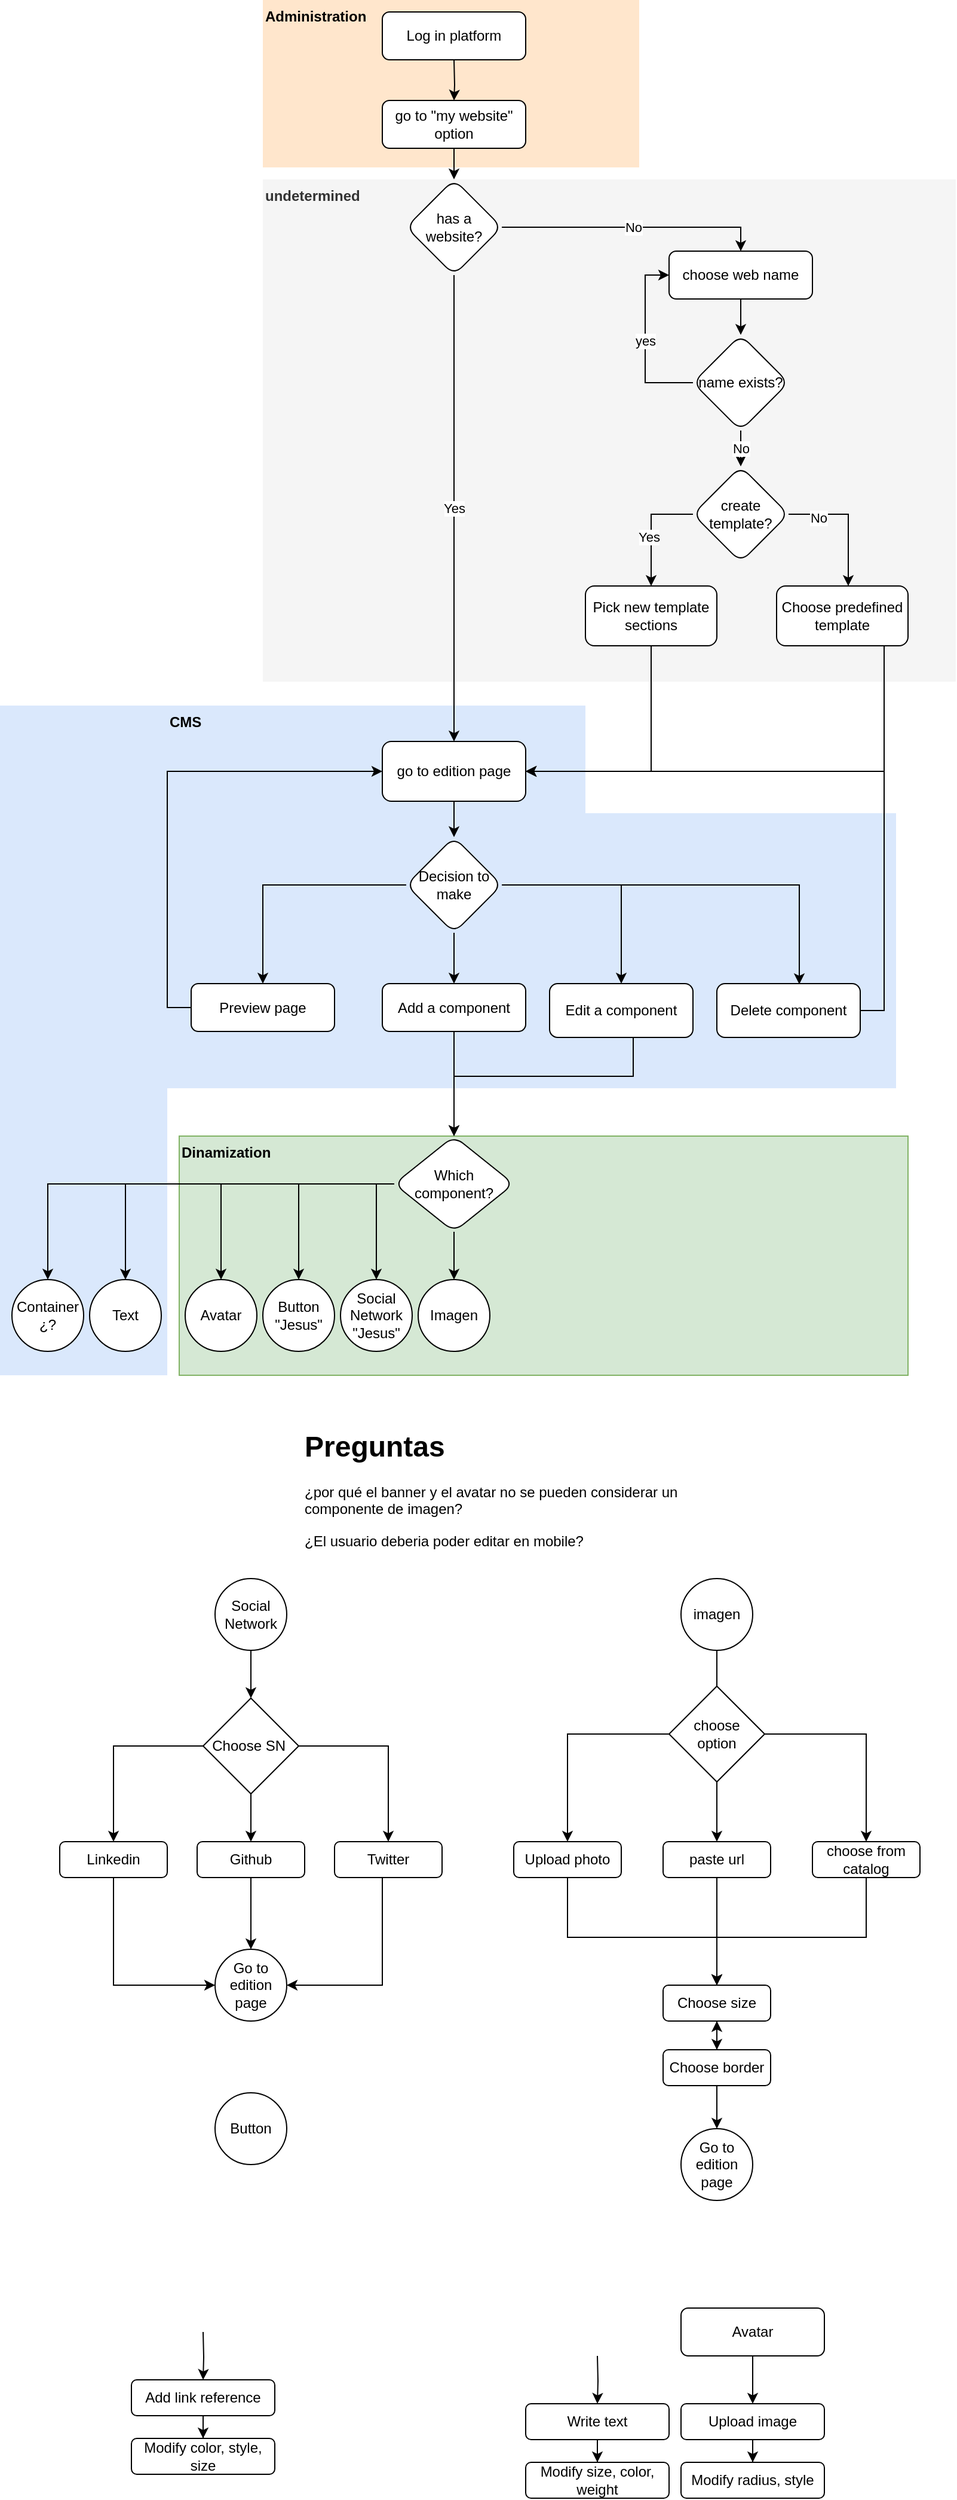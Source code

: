 <mxfile version="15.8.8" type="github">
  <diagram id="C5RBs43oDa-KdzZeNtuy" name="Page-1">
    <mxGraphModel dx="1422" dy="734" grid="1" gridSize="10" guides="1" tooltips="1" connect="1" arrows="1" fold="1" page="1" pageScale="1" pageWidth="827" pageHeight="1169" math="0" shadow="0">
      <root>
        <mxCell id="WIyWlLk6GJQsqaUBKTNV-0" />
        <mxCell id="WIyWlLk6GJQsqaUBKTNV-1" parent="WIyWlLk6GJQsqaUBKTNV-0" />
        <mxCell id="nSpZsTzG5stoaZnQ2TD_-41" value="&lt;b&gt;Dinamization&lt;/b&gt;" style="rounded=0;whiteSpace=wrap;html=1;fillColor=#d5e8d4;strokeColor=#82b366;align=left;verticalAlign=top;" vertex="1" parent="WIyWlLk6GJQsqaUBKTNV-1">
          <mxGeometry x="150" y="960" width="610" height="200" as="geometry" />
        </mxCell>
        <mxCell id="nSpZsTzG5stoaZnQ2TD_-37" value="" style="rounded=0;whiteSpace=wrap;html=1;fillColor=#dae8fc;strokeColor=none;" vertex="1" parent="WIyWlLk6GJQsqaUBKTNV-1">
          <mxGeometry y="600" width="140" height="560" as="geometry" />
        </mxCell>
        <mxCell id="nSpZsTzG5stoaZnQ2TD_-25" value="&lt;b&gt;undetermined&lt;/b&gt;" style="rounded=0;whiteSpace=wrap;html=1;fillColor=#f5f5f5;fontColor=#333333;strokeColor=none;align=left;verticalAlign=top;" vertex="1" parent="WIyWlLk6GJQsqaUBKTNV-1">
          <mxGeometry x="220" y="160" width="580" height="420" as="geometry" />
        </mxCell>
        <mxCell id="nSpZsTzG5stoaZnQ2TD_-23" value="&lt;b&gt;Administration&lt;/b&gt;" style="rounded=0;whiteSpace=wrap;html=1;fillColor=#ffe6cc;strokeColor=none;align=left;verticalAlign=top;" vertex="1" parent="WIyWlLk6GJQsqaUBKTNV-1">
          <mxGeometry x="220" y="10" width="315" height="140" as="geometry" />
        </mxCell>
        <mxCell id="nSpZsTzG5stoaZnQ2TD_-22" value="" style="rounded=0;whiteSpace=wrap;html=1;fillColor=#dae8fc;strokeColor=none;" vertex="1" parent="WIyWlLk6GJQsqaUBKTNV-1">
          <mxGeometry x="140" y="690" width="610" height="230" as="geometry" />
        </mxCell>
        <mxCell id="nSpZsTzG5stoaZnQ2TD_-20" value="&lt;b&gt;CMS&lt;/b&gt;" style="rounded=0;whiteSpace=wrap;html=1;fillColor=#dae8fc;strokeColor=none;align=left;verticalAlign=top;" vertex="1" parent="WIyWlLk6GJQsqaUBKTNV-1">
          <mxGeometry x="140" y="600" width="350" height="100" as="geometry" />
        </mxCell>
        <mxCell id="Tq2GhUnHhjm6bYVwHfbz-4" value="" style="edgeStyle=orthogonalEdgeStyle;rounded=0;orthogonalLoop=1;jettySize=auto;html=1;" parent="WIyWlLk6GJQsqaUBKTNV-1" target="Tq2GhUnHhjm6bYVwHfbz-3" edge="1">
          <mxGeometry relative="1" as="geometry">
            <mxPoint x="380" y="60" as="sourcePoint" />
          </mxGeometry>
        </mxCell>
        <mxCell id="Tq2GhUnHhjm6bYVwHfbz-2" value="Log in platform" style="rounded=1;whiteSpace=wrap;html=1;" parent="WIyWlLk6GJQsqaUBKTNV-1" vertex="1">
          <mxGeometry x="320" y="20" width="120" height="40" as="geometry" />
        </mxCell>
        <mxCell id="Tq2GhUnHhjm6bYVwHfbz-46" value="" style="edgeStyle=orthogonalEdgeStyle;rounded=0;orthogonalLoop=1;jettySize=auto;html=1;" parent="WIyWlLk6GJQsqaUBKTNV-1" source="Tq2GhUnHhjm6bYVwHfbz-3" target="Tq2GhUnHhjm6bYVwHfbz-9" edge="1">
          <mxGeometry relative="1" as="geometry" />
        </mxCell>
        <mxCell id="Tq2GhUnHhjm6bYVwHfbz-3" value="go to &quot;my website&quot; option" style="whiteSpace=wrap;html=1;rounded=1;" parent="WIyWlLk6GJQsqaUBKTNV-1" vertex="1">
          <mxGeometry x="320" y="94" width="120" height="40" as="geometry" />
        </mxCell>
        <mxCell id="Tq2GhUnHhjm6bYVwHfbz-12" value="Yes" style="edgeStyle=orthogonalEdgeStyle;rounded=0;orthogonalLoop=1;jettySize=auto;html=1;" parent="WIyWlLk6GJQsqaUBKTNV-1" source="Tq2GhUnHhjm6bYVwHfbz-9" target="Tq2GhUnHhjm6bYVwHfbz-11" edge="1">
          <mxGeometry relative="1" as="geometry" />
        </mxCell>
        <mxCell id="Tq2GhUnHhjm6bYVwHfbz-14" value="No" style="edgeStyle=orthogonalEdgeStyle;rounded=0;orthogonalLoop=1;jettySize=auto;html=1;entryX=0.5;entryY=0;entryDx=0;entryDy=0;exitX=1;exitY=0.5;exitDx=0;exitDy=0;" parent="WIyWlLk6GJQsqaUBKTNV-1" source="Tq2GhUnHhjm6bYVwHfbz-9" target="Tq2GhUnHhjm6bYVwHfbz-13" edge="1">
          <mxGeometry relative="1" as="geometry">
            <mxPoint x="800" y="240" as="sourcePoint" />
            <Array as="points">
              <mxPoint x="620" y="200" />
            </Array>
          </mxGeometry>
        </mxCell>
        <mxCell id="Tq2GhUnHhjm6bYVwHfbz-9" value="has a website?" style="rhombus;whiteSpace=wrap;html=1;rounded=1;" parent="WIyWlLk6GJQsqaUBKTNV-1" vertex="1">
          <mxGeometry x="340" y="160" width="80" height="80" as="geometry" />
        </mxCell>
        <mxCell id="Tq2GhUnHhjm6bYVwHfbz-38" value="" style="edgeStyle=orthogonalEdgeStyle;rounded=0;orthogonalLoop=1;jettySize=auto;html=1;" parent="WIyWlLk6GJQsqaUBKTNV-1" source="Tq2GhUnHhjm6bYVwHfbz-11" target="Tq2GhUnHhjm6bYVwHfbz-37" edge="1">
          <mxGeometry relative="1" as="geometry" />
        </mxCell>
        <mxCell id="Tq2GhUnHhjm6bYVwHfbz-11" value="go to edition page" style="whiteSpace=wrap;html=1;rounded=1;" parent="WIyWlLk6GJQsqaUBKTNV-1" vertex="1">
          <mxGeometry x="320" y="630" width="120" height="50" as="geometry" />
        </mxCell>
        <mxCell id="Tq2GhUnHhjm6bYVwHfbz-17" value="" style="edgeStyle=orthogonalEdgeStyle;rounded=0;orthogonalLoop=1;jettySize=auto;html=1;" parent="WIyWlLk6GJQsqaUBKTNV-1" source="Tq2GhUnHhjm6bYVwHfbz-13" target="Tq2GhUnHhjm6bYVwHfbz-16" edge="1">
          <mxGeometry relative="1" as="geometry" />
        </mxCell>
        <mxCell id="Tq2GhUnHhjm6bYVwHfbz-13" value="choose web name" style="whiteSpace=wrap;html=1;rounded=1;" parent="WIyWlLk6GJQsqaUBKTNV-1" vertex="1">
          <mxGeometry x="560" y="220" width="120" height="40" as="geometry" />
        </mxCell>
        <mxCell id="Tq2GhUnHhjm6bYVwHfbz-18" value="yes" style="edgeStyle=orthogonalEdgeStyle;rounded=0;orthogonalLoop=1;jettySize=auto;html=1;exitX=0;exitY=0.5;exitDx=0;exitDy=0;entryX=0;entryY=0.5;entryDx=0;entryDy=0;" parent="WIyWlLk6GJQsqaUBKTNV-1" source="Tq2GhUnHhjm6bYVwHfbz-16" target="Tq2GhUnHhjm6bYVwHfbz-13" edge="1">
          <mxGeometry relative="1" as="geometry" />
        </mxCell>
        <mxCell id="Tq2GhUnHhjm6bYVwHfbz-48" value="No" style="edgeStyle=orthogonalEdgeStyle;rounded=0;orthogonalLoop=1;jettySize=auto;html=1;exitX=0.5;exitY=1;exitDx=0;exitDy=0;entryX=0.5;entryY=0;entryDx=0;entryDy=0;" parent="WIyWlLk6GJQsqaUBKTNV-1" source="Tq2GhUnHhjm6bYVwHfbz-16" target="Tq2GhUnHhjm6bYVwHfbz-21" edge="1">
          <mxGeometry relative="1" as="geometry" />
        </mxCell>
        <mxCell id="Tq2GhUnHhjm6bYVwHfbz-16" value="name exists?" style="rhombus;whiteSpace=wrap;html=1;rounded=1;" parent="WIyWlLk6GJQsqaUBKTNV-1" vertex="1">
          <mxGeometry x="580" y="290" width="80" height="80" as="geometry" />
        </mxCell>
        <mxCell id="Tq2GhUnHhjm6bYVwHfbz-28" value="" style="edgeStyle=orthogonalEdgeStyle;rounded=0;orthogonalLoop=1;jettySize=auto;html=1;" parent="WIyWlLk6GJQsqaUBKTNV-1" source="Tq2GhUnHhjm6bYVwHfbz-21" target="Tq2GhUnHhjm6bYVwHfbz-27" edge="1">
          <mxGeometry relative="1" as="geometry">
            <Array as="points">
              <mxPoint x="710" y="440" />
            </Array>
          </mxGeometry>
        </mxCell>
        <mxCell id="Tq2GhUnHhjm6bYVwHfbz-29" value="No" style="edgeLabel;html=1;align=center;verticalAlign=middle;resizable=0;points=[];" parent="Tq2GhUnHhjm6bYVwHfbz-28" vertex="1" connectable="0">
          <mxGeometry x="-0.547" y="-3" relative="1" as="geometry">
            <mxPoint as="offset" />
          </mxGeometry>
        </mxCell>
        <mxCell id="Tq2GhUnHhjm6bYVwHfbz-30" style="edgeStyle=orthogonalEdgeStyle;rounded=0;orthogonalLoop=1;jettySize=auto;html=1;exitX=0;exitY=0.5;exitDx=0;exitDy=0;" parent="WIyWlLk6GJQsqaUBKTNV-1" source="Tq2GhUnHhjm6bYVwHfbz-21" target="Tq2GhUnHhjm6bYVwHfbz-25" edge="1">
          <mxGeometry relative="1" as="geometry" />
        </mxCell>
        <mxCell id="Tq2GhUnHhjm6bYVwHfbz-47" value="Yes" style="edgeLabel;html=1;align=center;verticalAlign=middle;resizable=0;points=[];" parent="Tq2GhUnHhjm6bYVwHfbz-30" vertex="1" connectable="0">
          <mxGeometry x="0.127" y="-2" relative="1" as="geometry">
            <mxPoint as="offset" />
          </mxGeometry>
        </mxCell>
        <mxCell id="Tq2GhUnHhjm6bYVwHfbz-21" value="create template?" style="rhombus;whiteSpace=wrap;html=1;rounded=1;" parent="WIyWlLk6GJQsqaUBKTNV-1" vertex="1">
          <mxGeometry x="580" y="400" width="80" height="80" as="geometry" />
        </mxCell>
        <mxCell id="Tq2GhUnHhjm6bYVwHfbz-49" style="edgeStyle=orthogonalEdgeStyle;rounded=0;orthogonalLoop=1;jettySize=auto;html=1;entryX=1;entryY=0.5;entryDx=0;entryDy=0;" parent="WIyWlLk6GJQsqaUBKTNV-1" source="Tq2GhUnHhjm6bYVwHfbz-25" target="Tq2GhUnHhjm6bYVwHfbz-11" edge="1">
          <mxGeometry relative="1" as="geometry">
            <Array as="points">
              <mxPoint x="545" y="655" />
            </Array>
          </mxGeometry>
        </mxCell>
        <mxCell id="Tq2GhUnHhjm6bYVwHfbz-25" value="Pick new template sections" style="whiteSpace=wrap;html=1;rounded=1;" parent="WIyWlLk6GJQsqaUBKTNV-1" vertex="1">
          <mxGeometry x="490" y="500" width="110" height="50" as="geometry" />
        </mxCell>
        <mxCell id="Tq2GhUnHhjm6bYVwHfbz-50" style="edgeStyle=orthogonalEdgeStyle;rounded=0;orthogonalLoop=1;jettySize=auto;html=1;entryX=1;entryY=0.5;entryDx=0;entryDy=0;" parent="WIyWlLk6GJQsqaUBKTNV-1" source="Tq2GhUnHhjm6bYVwHfbz-27" target="Tq2GhUnHhjm6bYVwHfbz-11" edge="1">
          <mxGeometry relative="1" as="geometry">
            <Array as="points">
              <mxPoint x="740" y="655" />
            </Array>
          </mxGeometry>
        </mxCell>
        <mxCell id="Tq2GhUnHhjm6bYVwHfbz-27" value="Choose predefined template" style="whiteSpace=wrap;html=1;rounded=1;" parent="WIyWlLk6GJQsqaUBKTNV-1" vertex="1">
          <mxGeometry x="650" y="500" width="110" height="50" as="geometry" />
        </mxCell>
        <mxCell id="Tq2GhUnHhjm6bYVwHfbz-40" value="" style="edgeStyle=orthogonalEdgeStyle;rounded=0;orthogonalLoop=1;jettySize=auto;html=1;" parent="WIyWlLk6GJQsqaUBKTNV-1" source="Tq2GhUnHhjm6bYVwHfbz-37" target="Tq2GhUnHhjm6bYVwHfbz-39" edge="1">
          <mxGeometry relative="1" as="geometry" />
        </mxCell>
        <mxCell id="Tq2GhUnHhjm6bYVwHfbz-43" style="edgeStyle=orthogonalEdgeStyle;rounded=0;orthogonalLoop=1;jettySize=auto;html=1;entryX=0.575;entryY=0.011;entryDx=0;entryDy=0;entryPerimeter=0;" parent="WIyWlLk6GJQsqaUBKTNV-1" source="Tq2GhUnHhjm6bYVwHfbz-37" target="Tq2GhUnHhjm6bYVwHfbz-42" edge="1">
          <mxGeometry relative="1" as="geometry" />
        </mxCell>
        <mxCell id="Tq2GhUnHhjm6bYVwHfbz-45" style="edgeStyle=orthogonalEdgeStyle;rounded=0;orthogonalLoop=1;jettySize=auto;html=1;exitX=1;exitY=0.5;exitDx=0;exitDy=0;entryX=0.5;entryY=0;entryDx=0;entryDy=0;" parent="WIyWlLk6GJQsqaUBKTNV-1" source="Tq2GhUnHhjm6bYVwHfbz-37" target="Tq2GhUnHhjm6bYVwHfbz-41" edge="1">
          <mxGeometry relative="1" as="geometry" />
        </mxCell>
        <mxCell id="Tq2GhUnHhjm6bYVwHfbz-56" value="" style="edgeStyle=orthogonalEdgeStyle;rounded=0;orthogonalLoop=1;jettySize=auto;html=1;" parent="WIyWlLk6GJQsqaUBKTNV-1" source="Tq2GhUnHhjm6bYVwHfbz-37" target="Tq2GhUnHhjm6bYVwHfbz-55" edge="1">
          <mxGeometry relative="1" as="geometry" />
        </mxCell>
        <mxCell id="Tq2GhUnHhjm6bYVwHfbz-37" value="Decision to make" style="rhombus;whiteSpace=wrap;html=1;rounded=1;" parent="WIyWlLk6GJQsqaUBKTNV-1" vertex="1">
          <mxGeometry x="340" y="710" width="80" height="80" as="geometry" />
        </mxCell>
        <mxCell id="Tq2GhUnHhjm6bYVwHfbz-52" value="" style="edgeStyle=orthogonalEdgeStyle;rounded=0;orthogonalLoop=1;jettySize=auto;html=1;" parent="WIyWlLk6GJQsqaUBKTNV-1" source="Tq2GhUnHhjm6bYVwHfbz-39" target="Tq2GhUnHhjm6bYVwHfbz-51" edge="1">
          <mxGeometry relative="1" as="geometry" />
        </mxCell>
        <mxCell id="Tq2GhUnHhjm6bYVwHfbz-39" value="Add a component" style="whiteSpace=wrap;html=1;rounded=1;" parent="WIyWlLk6GJQsqaUBKTNV-1" vertex="1">
          <mxGeometry x="320" y="832.5" width="120" height="40" as="geometry" />
        </mxCell>
        <mxCell id="Tq2GhUnHhjm6bYVwHfbz-53" style="edgeStyle=orthogonalEdgeStyle;rounded=0;orthogonalLoop=1;jettySize=auto;html=1;entryX=0.5;entryY=0;entryDx=0;entryDy=0;" parent="WIyWlLk6GJQsqaUBKTNV-1" source="Tq2GhUnHhjm6bYVwHfbz-41" target="Tq2GhUnHhjm6bYVwHfbz-51" edge="1">
          <mxGeometry relative="1" as="geometry">
            <Array as="points">
              <mxPoint x="530" y="910" />
              <mxPoint x="380" y="910" />
            </Array>
          </mxGeometry>
        </mxCell>
        <mxCell id="Tq2GhUnHhjm6bYVwHfbz-41" value="Edit a component" style="whiteSpace=wrap;html=1;rounded=1;" parent="WIyWlLk6GJQsqaUBKTNV-1" vertex="1">
          <mxGeometry x="460" y="832.5" width="120" height="45" as="geometry" />
        </mxCell>
        <mxCell id="Tq2GhUnHhjm6bYVwHfbz-54" style="edgeStyle=orthogonalEdgeStyle;rounded=0;orthogonalLoop=1;jettySize=auto;html=1;entryX=1;entryY=0.5;entryDx=0;entryDy=0;" parent="WIyWlLk6GJQsqaUBKTNV-1" source="Tq2GhUnHhjm6bYVwHfbz-42" target="Tq2GhUnHhjm6bYVwHfbz-11" edge="1">
          <mxGeometry relative="1" as="geometry">
            <mxPoint x="750" y="660" as="targetPoint" />
            <Array as="points">
              <mxPoint x="740" y="855" />
              <mxPoint x="740" y="655" />
            </Array>
          </mxGeometry>
        </mxCell>
        <mxCell id="Tq2GhUnHhjm6bYVwHfbz-42" value="Delete component" style="whiteSpace=wrap;html=1;rounded=1;" parent="WIyWlLk6GJQsqaUBKTNV-1" vertex="1">
          <mxGeometry x="600" y="832.5" width="120" height="45" as="geometry" />
        </mxCell>
        <mxCell id="Tq2GhUnHhjm6bYVwHfbz-72" style="edgeStyle=orthogonalEdgeStyle;rounded=0;orthogonalLoop=1;jettySize=auto;html=1;exitX=0;exitY=0.5;exitDx=0;exitDy=0;entryX=0.5;entryY=0;entryDx=0;entryDy=0;endArrow=classic;endFill=1;" parent="WIyWlLk6GJQsqaUBKTNV-1" source="Tq2GhUnHhjm6bYVwHfbz-51" target="nSpZsTzG5stoaZnQ2TD_-30" edge="1">
          <mxGeometry relative="1" as="geometry">
            <mxPoint x="70" y="1080" as="targetPoint" />
          </mxGeometry>
        </mxCell>
        <mxCell id="Tq2GhUnHhjm6bYVwHfbz-111" style="edgeStyle=orthogonalEdgeStyle;rounded=0;orthogonalLoop=1;jettySize=auto;html=1;entryX=0.5;entryY=0;entryDx=0;entryDy=0;endArrow=classic;endFill=1;" parent="WIyWlLk6GJQsqaUBKTNV-1" source="Tq2GhUnHhjm6bYVwHfbz-51" target="Tq2GhUnHhjm6bYVwHfbz-110" edge="1">
          <mxGeometry relative="1" as="geometry" />
        </mxCell>
        <mxCell id="nSpZsTzG5stoaZnQ2TD_-32" style="edgeStyle=orthogonalEdgeStyle;rounded=0;orthogonalLoop=1;jettySize=auto;html=1;exitX=0;exitY=0.5;exitDx=0;exitDy=0;" edge="1" parent="WIyWlLk6GJQsqaUBKTNV-1" source="Tq2GhUnHhjm6bYVwHfbz-51" target="nSpZsTzG5stoaZnQ2TD_-31">
          <mxGeometry relative="1" as="geometry" />
        </mxCell>
        <mxCell id="nSpZsTzG5stoaZnQ2TD_-34" style="edgeStyle=orthogonalEdgeStyle;rounded=0;orthogonalLoop=1;jettySize=auto;html=1;exitX=0;exitY=0.5;exitDx=0;exitDy=0;" edge="1" parent="WIyWlLk6GJQsqaUBKTNV-1" source="Tq2GhUnHhjm6bYVwHfbz-51" target="Tq2GhUnHhjm6bYVwHfbz-93">
          <mxGeometry relative="1" as="geometry">
            <Array as="points">
              <mxPoint x="315" y="1000" />
            </Array>
          </mxGeometry>
        </mxCell>
        <mxCell id="nSpZsTzG5stoaZnQ2TD_-35" style="edgeStyle=orthogonalEdgeStyle;rounded=0;orthogonalLoop=1;jettySize=auto;html=1;exitX=0;exitY=0.5;exitDx=0;exitDy=0;entryX=0.5;entryY=0;entryDx=0;entryDy=0;" edge="1" parent="WIyWlLk6GJQsqaUBKTNV-1" source="Tq2GhUnHhjm6bYVwHfbz-51" target="nSpZsTzG5stoaZnQ2TD_-33">
          <mxGeometry relative="1" as="geometry" />
        </mxCell>
        <mxCell id="nSpZsTzG5stoaZnQ2TD_-36" style="edgeStyle=orthogonalEdgeStyle;rounded=0;orthogonalLoop=1;jettySize=auto;html=1;exitX=0;exitY=0.5;exitDx=0;exitDy=0;entryX=0.5;entryY=0;entryDx=0;entryDy=0;" edge="1" parent="WIyWlLk6GJQsqaUBKTNV-1" source="Tq2GhUnHhjm6bYVwHfbz-51" target="nSpZsTzG5stoaZnQ2TD_-29">
          <mxGeometry relative="1" as="geometry" />
        </mxCell>
        <mxCell id="Tq2GhUnHhjm6bYVwHfbz-51" value="Which component?" style="rhombus;whiteSpace=wrap;html=1;rounded=1;" parent="WIyWlLk6GJQsqaUBKTNV-1" vertex="1">
          <mxGeometry x="330" y="960" width="100" height="80" as="geometry" />
        </mxCell>
        <mxCell id="Tq2GhUnHhjm6bYVwHfbz-57" style="edgeStyle=orthogonalEdgeStyle;rounded=0;orthogonalLoop=1;jettySize=auto;html=1;entryX=0;entryY=0.5;entryDx=0;entryDy=0;" parent="WIyWlLk6GJQsqaUBKTNV-1" source="Tq2GhUnHhjm6bYVwHfbz-55" target="Tq2GhUnHhjm6bYVwHfbz-11" edge="1">
          <mxGeometry relative="1" as="geometry">
            <Array as="points">
              <mxPoint x="140" y="853" />
              <mxPoint x="140" y="655" />
            </Array>
          </mxGeometry>
        </mxCell>
        <mxCell id="Tq2GhUnHhjm6bYVwHfbz-55" value="Preview page" style="whiteSpace=wrap;html=1;rounded=1;" parent="WIyWlLk6GJQsqaUBKTNV-1" vertex="1">
          <mxGeometry x="160" y="832.5" width="120" height="40" as="geometry" />
        </mxCell>
        <mxCell id="Tq2GhUnHhjm6bYVwHfbz-75" value="" style="edgeStyle=orthogonalEdgeStyle;rounded=0;orthogonalLoop=1;jettySize=auto;html=1;endArrow=classic;endFill=1;" parent="WIyWlLk6GJQsqaUBKTNV-1" target="Tq2GhUnHhjm6bYVwHfbz-74" edge="1">
          <mxGeometry relative="1" as="geometry">
            <mxPoint x="500" y="1980" as="sourcePoint" />
          </mxGeometry>
        </mxCell>
        <mxCell id="Tq2GhUnHhjm6bYVwHfbz-80" value="" style="edgeStyle=orthogonalEdgeStyle;rounded=0;orthogonalLoop=1;jettySize=auto;html=1;endArrow=classic;endFill=1;" parent="WIyWlLk6GJQsqaUBKTNV-1" source="Tq2GhUnHhjm6bYVwHfbz-62" target="Tq2GhUnHhjm6bYVwHfbz-79" edge="1">
          <mxGeometry relative="1" as="geometry" />
        </mxCell>
        <mxCell id="Tq2GhUnHhjm6bYVwHfbz-62" value="Avatar" style="whiteSpace=wrap;html=1;rounded=1;" parent="WIyWlLk6GJQsqaUBKTNV-1" vertex="1">
          <mxGeometry x="570" y="1940" width="120" height="40" as="geometry" />
        </mxCell>
        <mxCell id="Tq2GhUnHhjm6bYVwHfbz-88" value="" style="edgeStyle=orthogonalEdgeStyle;rounded=0;orthogonalLoop=1;jettySize=auto;html=1;endArrow=classic;endFill=1;" parent="WIyWlLk6GJQsqaUBKTNV-1" target="Tq2GhUnHhjm6bYVwHfbz-87" edge="1">
          <mxGeometry relative="1" as="geometry">
            <mxPoint x="170" y="1960" as="sourcePoint" />
          </mxGeometry>
        </mxCell>
        <mxCell id="Tq2GhUnHhjm6bYVwHfbz-78" value="" style="edgeStyle=orthogonalEdgeStyle;rounded=0;orthogonalLoop=1;jettySize=auto;html=1;endArrow=classic;endFill=1;" parent="WIyWlLk6GJQsqaUBKTNV-1" source="Tq2GhUnHhjm6bYVwHfbz-74" target="Tq2GhUnHhjm6bYVwHfbz-77" edge="1">
          <mxGeometry relative="1" as="geometry" />
        </mxCell>
        <mxCell id="Tq2GhUnHhjm6bYVwHfbz-74" value="Write text" style="whiteSpace=wrap;html=1;rounded=1;" parent="WIyWlLk6GJQsqaUBKTNV-1" vertex="1">
          <mxGeometry x="440" y="2020" width="120" height="30" as="geometry" />
        </mxCell>
        <mxCell id="Tq2GhUnHhjm6bYVwHfbz-77" value="Modify size, color, weight" style="whiteSpace=wrap;html=1;rounded=1;" parent="WIyWlLk6GJQsqaUBKTNV-1" vertex="1">
          <mxGeometry x="440" y="2069" width="120" height="30" as="geometry" />
        </mxCell>
        <mxCell id="Tq2GhUnHhjm6bYVwHfbz-85" value="" style="edgeStyle=orthogonalEdgeStyle;rounded=0;orthogonalLoop=1;jettySize=auto;html=1;endArrow=classic;endFill=1;" parent="WIyWlLk6GJQsqaUBKTNV-1" source="Tq2GhUnHhjm6bYVwHfbz-79" target="Tq2GhUnHhjm6bYVwHfbz-84" edge="1">
          <mxGeometry relative="1" as="geometry" />
        </mxCell>
        <mxCell id="Tq2GhUnHhjm6bYVwHfbz-79" value="Upload image" style="whiteSpace=wrap;html=1;rounded=1;" parent="WIyWlLk6GJQsqaUBKTNV-1" vertex="1">
          <mxGeometry x="570" y="2020" width="120" height="30" as="geometry" />
        </mxCell>
        <mxCell id="Tq2GhUnHhjm6bYVwHfbz-84" value="Modify radius, style" style="whiteSpace=wrap;html=1;rounded=1;" parent="WIyWlLk6GJQsqaUBKTNV-1" vertex="1">
          <mxGeometry x="570" y="2069" width="120" height="30" as="geometry" />
        </mxCell>
        <mxCell id="Tq2GhUnHhjm6bYVwHfbz-90" value="" style="edgeStyle=orthogonalEdgeStyle;rounded=0;orthogonalLoop=1;jettySize=auto;html=1;endArrow=classic;endFill=1;" parent="WIyWlLk6GJQsqaUBKTNV-1" source="Tq2GhUnHhjm6bYVwHfbz-87" target="Tq2GhUnHhjm6bYVwHfbz-89" edge="1">
          <mxGeometry relative="1" as="geometry" />
        </mxCell>
        <mxCell id="Tq2GhUnHhjm6bYVwHfbz-87" value="Add link reference" style="whiteSpace=wrap;html=1;rounded=1;" parent="WIyWlLk6GJQsqaUBKTNV-1" vertex="1">
          <mxGeometry x="110" y="2000" width="120" height="30" as="geometry" />
        </mxCell>
        <mxCell id="Tq2GhUnHhjm6bYVwHfbz-89" value="Modify color, style, size" style="whiteSpace=wrap;html=1;rounded=1;" parent="WIyWlLk6GJQsqaUBKTNV-1" vertex="1">
          <mxGeometry x="110" y="2049" width="120" height="30" as="geometry" />
        </mxCell>
        <mxCell id="Tq2GhUnHhjm6bYVwHfbz-93" value="Social Network&lt;br&gt;&quot;Jesus&quot;" style="ellipse;whiteSpace=wrap;html=1;aspect=fixed;" parent="WIyWlLk6GJQsqaUBKTNV-1" vertex="1">
          <mxGeometry x="285" y="1080" width="60" height="60" as="geometry" />
        </mxCell>
        <mxCell id="Tq2GhUnHhjm6bYVwHfbz-96" style="edgeStyle=orthogonalEdgeStyle;rounded=0;orthogonalLoop=1;jettySize=auto;html=1;endArrow=classic;endFill=1;" parent="WIyWlLk6GJQsqaUBKTNV-1" source="Tq2GhUnHhjm6bYVwHfbz-94" target="Tq2GhUnHhjm6bYVwHfbz-95" edge="1">
          <mxGeometry relative="1" as="geometry" />
        </mxCell>
        <mxCell id="Tq2GhUnHhjm6bYVwHfbz-94" value="Social Network" style="ellipse;whiteSpace=wrap;html=1;aspect=fixed;" parent="WIyWlLk6GJQsqaUBKTNV-1" vertex="1">
          <mxGeometry x="180" y="1330" width="60" height="60" as="geometry" />
        </mxCell>
        <mxCell id="Tq2GhUnHhjm6bYVwHfbz-100" value="" style="edgeStyle=orthogonalEdgeStyle;rounded=0;orthogonalLoop=1;jettySize=auto;html=1;endArrow=classic;endFill=1;entryX=0.5;entryY=0;entryDx=0;entryDy=0;" parent="WIyWlLk6GJQsqaUBKTNV-1" source="Tq2GhUnHhjm6bYVwHfbz-95" target="Tq2GhUnHhjm6bYVwHfbz-101" edge="1">
          <mxGeometry relative="1" as="geometry">
            <mxPoint x="140" y="1520" as="targetPoint" />
          </mxGeometry>
        </mxCell>
        <mxCell id="Tq2GhUnHhjm6bYVwHfbz-104" style="edgeStyle=orthogonalEdgeStyle;rounded=0;orthogonalLoop=1;jettySize=auto;html=1;exitX=0.5;exitY=1;exitDx=0;exitDy=0;entryX=0.5;entryY=0;entryDx=0;entryDy=0;endArrow=classic;endFill=1;" parent="WIyWlLk6GJQsqaUBKTNV-1" source="Tq2GhUnHhjm6bYVwHfbz-95" target="Tq2GhUnHhjm6bYVwHfbz-102" edge="1">
          <mxGeometry relative="1" as="geometry" />
        </mxCell>
        <mxCell id="Tq2GhUnHhjm6bYVwHfbz-105" style="edgeStyle=orthogonalEdgeStyle;rounded=0;orthogonalLoop=1;jettySize=auto;html=1;entryX=0.5;entryY=0;entryDx=0;entryDy=0;endArrow=classic;endFill=1;" parent="WIyWlLk6GJQsqaUBKTNV-1" source="Tq2GhUnHhjm6bYVwHfbz-95" target="Tq2GhUnHhjm6bYVwHfbz-103" edge="1">
          <mxGeometry relative="1" as="geometry" />
        </mxCell>
        <mxCell id="Tq2GhUnHhjm6bYVwHfbz-95" value="Choose SN&amp;nbsp;" style="rhombus;whiteSpace=wrap;html=1;" parent="WIyWlLk6GJQsqaUBKTNV-1" vertex="1">
          <mxGeometry x="170" y="1430" width="80" height="80" as="geometry" />
        </mxCell>
        <mxCell id="Tq2GhUnHhjm6bYVwHfbz-107" style="edgeStyle=orthogonalEdgeStyle;rounded=0;orthogonalLoop=1;jettySize=auto;html=1;entryX=0;entryY=0.5;entryDx=0;entryDy=0;endArrow=classic;endFill=1;" parent="WIyWlLk6GJQsqaUBKTNV-1" source="Tq2GhUnHhjm6bYVwHfbz-101" target="Tq2GhUnHhjm6bYVwHfbz-106" edge="1">
          <mxGeometry relative="1" as="geometry">
            <Array as="points">
              <mxPoint x="95" y="1670" />
            </Array>
          </mxGeometry>
        </mxCell>
        <mxCell id="Tq2GhUnHhjm6bYVwHfbz-101" value="Linkedin" style="whiteSpace=wrap;html=1;rounded=1;" parent="WIyWlLk6GJQsqaUBKTNV-1" vertex="1">
          <mxGeometry x="50" y="1550" width="90" height="30" as="geometry" />
        </mxCell>
        <mxCell id="Tq2GhUnHhjm6bYVwHfbz-108" value="" style="edgeStyle=orthogonalEdgeStyle;rounded=0;orthogonalLoop=1;jettySize=auto;html=1;endArrow=classic;endFill=1;" parent="WIyWlLk6GJQsqaUBKTNV-1" source="Tq2GhUnHhjm6bYVwHfbz-102" target="Tq2GhUnHhjm6bYVwHfbz-106" edge="1">
          <mxGeometry relative="1" as="geometry" />
        </mxCell>
        <mxCell id="Tq2GhUnHhjm6bYVwHfbz-102" value="Github" style="whiteSpace=wrap;html=1;rounded=1;" parent="WIyWlLk6GJQsqaUBKTNV-1" vertex="1">
          <mxGeometry x="165" y="1550" width="90" height="30" as="geometry" />
        </mxCell>
        <mxCell id="Tq2GhUnHhjm6bYVwHfbz-109" style="edgeStyle=orthogonalEdgeStyle;rounded=0;orthogonalLoop=1;jettySize=auto;html=1;entryX=1;entryY=0.5;entryDx=0;entryDy=0;endArrow=classic;endFill=1;" parent="WIyWlLk6GJQsqaUBKTNV-1" source="Tq2GhUnHhjm6bYVwHfbz-103" target="Tq2GhUnHhjm6bYVwHfbz-106" edge="1">
          <mxGeometry relative="1" as="geometry">
            <Array as="points">
              <mxPoint x="320" y="1670" />
            </Array>
          </mxGeometry>
        </mxCell>
        <mxCell id="Tq2GhUnHhjm6bYVwHfbz-103" value="Twitter" style="whiteSpace=wrap;html=1;rounded=1;" parent="WIyWlLk6GJQsqaUBKTNV-1" vertex="1">
          <mxGeometry x="280" y="1550" width="90" height="30" as="geometry" />
        </mxCell>
        <mxCell id="Tq2GhUnHhjm6bYVwHfbz-106" value="Go to edition page" style="ellipse;whiteSpace=wrap;html=1;" parent="WIyWlLk6GJQsqaUBKTNV-1" vertex="1">
          <mxGeometry x="180" y="1640" width="60" height="60" as="geometry" />
        </mxCell>
        <mxCell id="Tq2GhUnHhjm6bYVwHfbz-110" value="Imagen" style="ellipse;whiteSpace=wrap;html=1;aspect=fixed;" parent="WIyWlLk6GJQsqaUBKTNV-1" vertex="1">
          <mxGeometry x="350" y="1080" width="60" height="60" as="geometry" />
        </mxCell>
        <mxCell id="Tq2GhUnHhjm6bYVwHfbz-112" value="imagen" style="ellipse;whiteSpace=wrap;html=1;aspect=fixed;" parent="WIyWlLk6GJQsqaUBKTNV-1" vertex="1">
          <mxGeometry x="570" y="1330" width="60" height="60" as="geometry" />
        </mxCell>
        <mxCell id="nSpZsTzG5stoaZnQ2TD_-0" value="" style="endArrow=classic;html=1;rounded=0;exitX=0.5;exitY=1;exitDx=0;exitDy=0;" edge="1" parent="WIyWlLk6GJQsqaUBKTNV-1" source="Tq2GhUnHhjm6bYVwHfbz-112">
          <mxGeometry width="50" height="50" relative="1" as="geometry">
            <mxPoint x="600" y="1450" as="sourcePoint" />
            <mxPoint x="600" y="1450" as="targetPoint" />
          </mxGeometry>
        </mxCell>
        <mxCell id="nSpZsTzG5stoaZnQ2TD_-7" style="edgeStyle=orthogonalEdgeStyle;rounded=0;orthogonalLoop=1;jettySize=auto;html=1;exitX=0;exitY=0.5;exitDx=0;exitDy=0;entryX=0.5;entryY=0;entryDx=0;entryDy=0;" edge="1" parent="WIyWlLk6GJQsqaUBKTNV-1" source="nSpZsTzG5stoaZnQ2TD_-1" target="nSpZsTzG5stoaZnQ2TD_-4">
          <mxGeometry relative="1" as="geometry" />
        </mxCell>
        <mxCell id="nSpZsTzG5stoaZnQ2TD_-8" style="edgeStyle=orthogonalEdgeStyle;rounded=0;orthogonalLoop=1;jettySize=auto;html=1;exitX=0.5;exitY=1;exitDx=0;exitDy=0;entryX=0.5;entryY=0;entryDx=0;entryDy=0;" edge="1" parent="WIyWlLk6GJQsqaUBKTNV-1" source="nSpZsTzG5stoaZnQ2TD_-1" target="nSpZsTzG5stoaZnQ2TD_-5">
          <mxGeometry relative="1" as="geometry" />
        </mxCell>
        <mxCell id="nSpZsTzG5stoaZnQ2TD_-9" style="edgeStyle=orthogonalEdgeStyle;rounded=0;orthogonalLoop=1;jettySize=auto;html=1;exitX=1;exitY=0.5;exitDx=0;exitDy=0;" edge="1" parent="WIyWlLk6GJQsqaUBKTNV-1" source="nSpZsTzG5stoaZnQ2TD_-1" target="nSpZsTzG5stoaZnQ2TD_-6">
          <mxGeometry relative="1" as="geometry" />
        </mxCell>
        <mxCell id="nSpZsTzG5stoaZnQ2TD_-1" value="choose &lt;br&gt;option" style="rhombus;whiteSpace=wrap;html=1;" vertex="1" parent="WIyWlLk6GJQsqaUBKTNV-1">
          <mxGeometry x="560" y="1420" width="80" height="80" as="geometry" />
        </mxCell>
        <mxCell id="nSpZsTzG5stoaZnQ2TD_-13" style="edgeStyle=orthogonalEdgeStyle;rounded=0;orthogonalLoop=1;jettySize=auto;html=1;exitX=0.5;exitY=1;exitDx=0;exitDy=0;" edge="1" parent="WIyWlLk6GJQsqaUBKTNV-1" source="nSpZsTzG5stoaZnQ2TD_-4">
          <mxGeometry relative="1" as="geometry">
            <mxPoint x="600" y="1670" as="targetPoint" />
            <Array as="points">
              <mxPoint x="475" y="1630" />
              <mxPoint x="600" y="1630" />
            </Array>
          </mxGeometry>
        </mxCell>
        <mxCell id="nSpZsTzG5stoaZnQ2TD_-4" value="Upload photo" style="whiteSpace=wrap;html=1;rounded=1;" vertex="1" parent="WIyWlLk6GJQsqaUBKTNV-1">
          <mxGeometry x="430" y="1550" width="90" height="30" as="geometry" />
        </mxCell>
        <mxCell id="nSpZsTzG5stoaZnQ2TD_-14" style="edgeStyle=orthogonalEdgeStyle;rounded=0;orthogonalLoop=1;jettySize=auto;html=1;exitX=0.5;exitY=1;exitDx=0;exitDy=0;" edge="1" parent="WIyWlLk6GJQsqaUBKTNV-1" source="nSpZsTzG5stoaZnQ2TD_-5" target="nSpZsTzG5stoaZnQ2TD_-11">
          <mxGeometry relative="1" as="geometry" />
        </mxCell>
        <mxCell id="nSpZsTzG5stoaZnQ2TD_-5" value="paste url" style="whiteSpace=wrap;html=1;rounded=1;" vertex="1" parent="WIyWlLk6GJQsqaUBKTNV-1">
          <mxGeometry x="555" y="1550" width="90" height="30" as="geometry" />
        </mxCell>
        <mxCell id="nSpZsTzG5stoaZnQ2TD_-12" style="edgeStyle=orthogonalEdgeStyle;rounded=0;orthogonalLoop=1;jettySize=auto;html=1;entryX=0.5;entryY=0;entryDx=0;entryDy=0;" edge="1" parent="WIyWlLk6GJQsqaUBKTNV-1" source="nSpZsTzG5stoaZnQ2TD_-6" target="nSpZsTzG5stoaZnQ2TD_-11">
          <mxGeometry relative="1" as="geometry">
            <mxPoint x="690" y="1700" as="targetPoint" />
            <Array as="points">
              <mxPoint x="725" y="1630" />
              <mxPoint x="600" y="1630" />
            </Array>
          </mxGeometry>
        </mxCell>
        <mxCell id="nSpZsTzG5stoaZnQ2TD_-6" value="choose from catalog" style="whiteSpace=wrap;html=1;rounded=1;" vertex="1" parent="WIyWlLk6GJQsqaUBKTNV-1">
          <mxGeometry x="680" y="1550" width="90" height="30" as="geometry" />
        </mxCell>
        <mxCell id="nSpZsTzG5stoaZnQ2TD_-16" style="edgeStyle=orthogonalEdgeStyle;rounded=0;orthogonalLoop=1;jettySize=auto;html=1;exitX=0.5;exitY=1;exitDx=0;exitDy=0;" edge="1" parent="WIyWlLk6GJQsqaUBKTNV-1" source="nSpZsTzG5stoaZnQ2TD_-11" target="nSpZsTzG5stoaZnQ2TD_-15">
          <mxGeometry relative="1" as="geometry" />
        </mxCell>
        <mxCell id="nSpZsTzG5stoaZnQ2TD_-11" value="Choose size" style="whiteSpace=wrap;html=1;rounded=1;" vertex="1" parent="WIyWlLk6GJQsqaUBKTNV-1">
          <mxGeometry x="555" y="1670" width="90" height="30" as="geometry" />
        </mxCell>
        <mxCell id="nSpZsTzG5stoaZnQ2TD_-18" style="edgeStyle=orthogonalEdgeStyle;rounded=0;orthogonalLoop=1;jettySize=auto;html=1;exitX=0.5;exitY=1;exitDx=0;exitDy=0;entryX=0.5;entryY=0;entryDx=0;entryDy=0;" edge="1" parent="WIyWlLk6GJQsqaUBKTNV-1" source="nSpZsTzG5stoaZnQ2TD_-15" target="nSpZsTzG5stoaZnQ2TD_-17">
          <mxGeometry relative="1" as="geometry" />
        </mxCell>
        <mxCell id="nSpZsTzG5stoaZnQ2TD_-45" value="" style="edgeStyle=orthogonalEdgeStyle;rounded=0;orthogonalLoop=1;jettySize=auto;html=1;" edge="1" parent="WIyWlLk6GJQsqaUBKTNV-1" source="nSpZsTzG5stoaZnQ2TD_-15" target="nSpZsTzG5stoaZnQ2TD_-11">
          <mxGeometry relative="1" as="geometry" />
        </mxCell>
        <mxCell id="nSpZsTzG5stoaZnQ2TD_-15" value="Choose border" style="whiteSpace=wrap;html=1;rounded=1;" vertex="1" parent="WIyWlLk6GJQsqaUBKTNV-1">
          <mxGeometry x="555" y="1724" width="90" height="30" as="geometry" />
        </mxCell>
        <mxCell id="nSpZsTzG5stoaZnQ2TD_-17" value="Go to edition page" style="ellipse;whiteSpace=wrap;html=1;" vertex="1" parent="WIyWlLk6GJQsqaUBKTNV-1">
          <mxGeometry x="570" y="1790" width="60" height="60" as="geometry" />
        </mxCell>
        <mxCell id="nSpZsTzG5stoaZnQ2TD_-29" value="Avatar" style="ellipse;whiteSpace=wrap;html=1;aspect=fixed;" vertex="1" parent="WIyWlLk6GJQsqaUBKTNV-1">
          <mxGeometry x="155" y="1080" width="60" height="60" as="geometry" />
        </mxCell>
        <mxCell id="nSpZsTzG5stoaZnQ2TD_-30" value="Container&lt;br&gt;¿?" style="ellipse;whiteSpace=wrap;html=1;aspect=fixed;" vertex="1" parent="WIyWlLk6GJQsqaUBKTNV-1">
          <mxGeometry x="10" y="1080" width="60" height="60" as="geometry" />
        </mxCell>
        <mxCell id="nSpZsTzG5stoaZnQ2TD_-31" value="Text" style="ellipse;whiteSpace=wrap;html=1;aspect=fixed;" vertex="1" parent="WIyWlLk6GJQsqaUBKTNV-1">
          <mxGeometry x="75" y="1080" width="60" height="60" as="geometry" />
        </mxCell>
        <mxCell id="nSpZsTzG5stoaZnQ2TD_-33" value="Button&lt;br&gt;&quot;Jesus&quot;" style="ellipse;whiteSpace=wrap;html=1;aspect=fixed;" vertex="1" parent="WIyWlLk6GJQsqaUBKTNV-1">
          <mxGeometry x="220" y="1080" width="60" height="60" as="geometry" />
        </mxCell>
        <mxCell id="nSpZsTzG5stoaZnQ2TD_-43" value="Button" style="ellipse;whiteSpace=wrap;html=1;aspect=fixed;" vertex="1" parent="WIyWlLk6GJQsqaUBKTNV-1">
          <mxGeometry x="180" y="1760" width="60" height="60" as="geometry" />
        </mxCell>
        <mxCell id="nSpZsTzG5stoaZnQ2TD_-44" value="&lt;h1&gt;Preguntas&lt;/h1&gt;&lt;p&gt;¿por qué el banner y el avatar no se pueden considerar un componente de imagen?&lt;/p&gt;&lt;p&gt;¿El usuario deberia poder editar en mobile?&lt;br&gt;&lt;br&gt;&lt;/p&gt;" style="text;html=1;strokeColor=none;fillColor=none;spacing=5;spacingTop=-20;whiteSpace=wrap;overflow=hidden;rounded=0;" vertex="1" parent="WIyWlLk6GJQsqaUBKTNV-1">
          <mxGeometry x="250" y="1200" width="360" height="120" as="geometry" />
        </mxCell>
      </root>
    </mxGraphModel>
  </diagram>
</mxfile>
